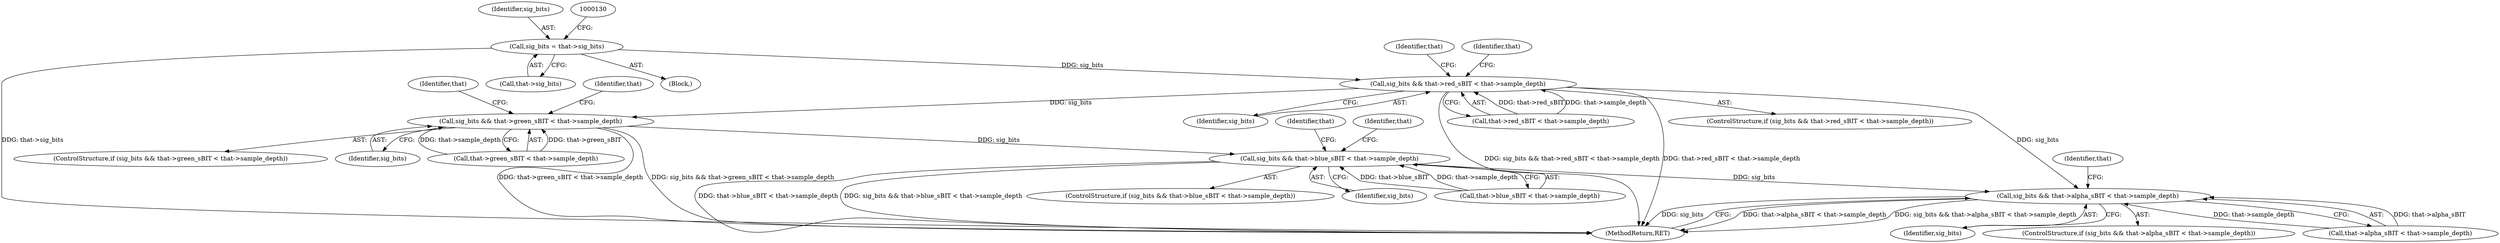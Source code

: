 digraph "0_Android_9d4853418ab2f754c2b63e091c29c5529b8b86ca_57@pointer" {
"1000123" [label="(Call,sig_bits = that->sig_bits)"];
"1000140" [label="(Call,sig_bits && that->red_sBIT < that->sample_depth)"];
"1000192" [label="(Call,sig_bits && that->green_sBIT < that->sample_depth)"];
"1000222" [label="(Call,sig_bits && that->blue_sBIT < that->sample_depth)"];
"1000362" [label="(Call,sig_bits && that->alpha_sBIT < that->sample_depth)"];
"1000139" [label="(ControlStructure,if (sig_bits && that->red_sBIT < that->sample_depth))"];
"1000382" [label="(MethodReturn,RET)"];
"1000224" [label="(Call,that->blue_sBIT < that->sample_depth)"];
"1000221" [label="(ControlStructure,if (sig_bits && that->blue_sBIT < that->sample_depth))"];
"1000151" [label="(Identifier,that)"];
"1000191" [label="(ControlStructure,if (sig_bits && that->green_sBIT < that->sample_depth))"];
"1000362" [label="(Call,sig_bits && that->alpha_sBIT < that->sample_depth)"];
"1000194" [label="(Call,that->green_sBIT < that->sample_depth)"];
"1000223" [label="(Identifier,sig_bits)"];
"1000222" [label="(Call,sig_bits && that->blue_sBIT < that->sample_depth)"];
"1000373" [label="(Identifier,that)"];
"1000111" [label="(Block,)"];
"1000141" [label="(Identifier,sig_bits)"];
"1000140" [label="(Call,sig_bits && that->red_sBIT < that->sample_depth)"];
"1000142" [label="(Call,that->red_sBIT < that->sample_depth)"];
"1000214" [label="(Identifier,that)"];
"1000203" [label="(Identifier,that)"];
"1000124" [label="(Identifier,sig_bits)"];
"1000125" [label="(Call,that->sig_bits)"];
"1000162" [label="(Identifier,that)"];
"1000233" [label="(Identifier,that)"];
"1000244" [label="(Identifier,that)"];
"1000192" [label="(Call,sig_bits && that->green_sBIT < that->sample_depth)"];
"1000361" [label="(ControlStructure,if (sig_bits && that->alpha_sBIT < that->sample_depth))"];
"1000193" [label="(Identifier,sig_bits)"];
"1000363" [label="(Identifier,sig_bits)"];
"1000123" [label="(Call,sig_bits = that->sig_bits)"];
"1000364" [label="(Call,that->alpha_sBIT < that->sample_depth)"];
"1000123" -> "1000111"  [label="AST: "];
"1000123" -> "1000125"  [label="CFG: "];
"1000124" -> "1000123"  [label="AST: "];
"1000125" -> "1000123"  [label="AST: "];
"1000130" -> "1000123"  [label="CFG: "];
"1000123" -> "1000382"  [label="DDG: that->sig_bits"];
"1000123" -> "1000140"  [label="DDG: sig_bits"];
"1000140" -> "1000139"  [label="AST: "];
"1000140" -> "1000141"  [label="CFG: "];
"1000140" -> "1000142"  [label="CFG: "];
"1000141" -> "1000140"  [label="AST: "];
"1000142" -> "1000140"  [label="AST: "];
"1000151" -> "1000140"  [label="CFG: "];
"1000162" -> "1000140"  [label="CFG: "];
"1000140" -> "1000382"  [label="DDG: that->red_sBIT < that->sample_depth"];
"1000140" -> "1000382"  [label="DDG: sig_bits && that->red_sBIT < that->sample_depth"];
"1000142" -> "1000140"  [label="DDG: that->red_sBIT"];
"1000142" -> "1000140"  [label="DDG: that->sample_depth"];
"1000140" -> "1000192"  [label="DDG: sig_bits"];
"1000140" -> "1000362"  [label="DDG: sig_bits"];
"1000192" -> "1000191"  [label="AST: "];
"1000192" -> "1000193"  [label="CFG: "];
"1000192" -> "1000194"  [label="CFG: "];
"1000193" -> "1000192"  [label="AST: "];
"1000194" -> "1000192"  [label="AST: "];
"1000203" -> "1000192"  [label="CFG: "];
"1000214" -> "1000192"  [label="CFG: "];
"1000192" -> "1000382"  [label="DDG: that->green_sBIT < that->sample_depth"];
"1000192" -> "1000382"  [label="DDG: sig_bits && that->green_sBIT < that->sample_depth"];
"1000194" -> "1000192"  [label="DDG: that->green_sBIT"];
"1000194" -> "1000192"  [label="DDG: that->sample_depth"];
"1000192" -> "1000222"  [label="DDG: sig_bits"];
"1000222" -> "1000221"  [label="AST: "];
"1000222" -> "1000223"  [label="CFG: "];
"1000222" -> "1000224"  [label="CFG: "];
"1000223" -> "1000222"  [label="AST: "];
"1000224" -> "1000222"  [label="AST: "];
"1000233" -> "1000222"  [label="CFG: "];
"1000244" -> "1000222"  [label="CFG: "];
"1000222" -> "1000382"  [label="DDG: sig_bits && that->blue_sBIT < that->sample_depth"];
"1000222" -> "1000382"  [label="DDG: that->blue_sBIT < that->sample_depth"];
"1000224" -> "1000222"  [label="DDG: that->blue_sBIT"];
"1000224" -> "1000222"  [label="DDG: that->sample_depth"];
"1000222" -> "1000362"  [label="DDG: sig_bits"];
"1000362" -> "1000361"  [label="AST: "];
"1000362" -> "1000363"  [label="CFG: "];
"1000362" -> "1000364"  [label="CFG: "];
"1000363" -> "1000362"  [label="AST: "];
"1000364" -> "1000362"  [label="AST: "];
"1000373" -> "1000362"  [label="CFG: "];
"1000382" -> "1000362"  [label="CFG: "];
"1000362" -> "1000382"  [label="DDG: that->alpha_sBIT < that->sample_depth"];
"1000362" -> "1000382"  [label="DDG: sig_bits && that->alpha_sBIT < that->sample_depth"];
"1000362" -> "1000382"  [label="DDG: sig_bits"];
"1000364" -> "1000362"  [label="DDG: that->alpha_sBIT"];
"1000364" -> "1000362"  [label="DDG: that->sample_depth"];
}
